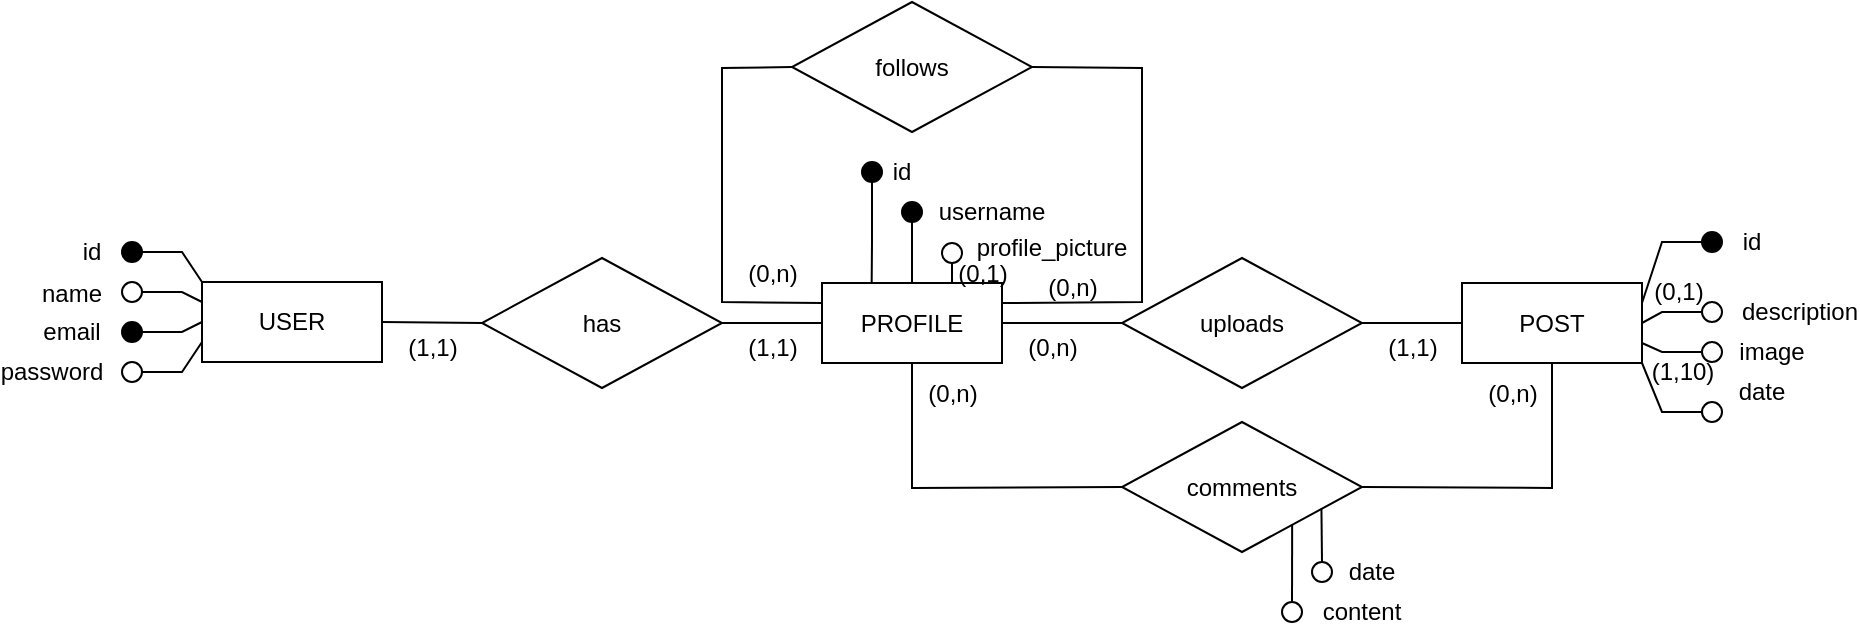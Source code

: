 <mxfile version="21.6.6" type="device">
  <diagram id="TcpIv1mRsalTAPsz7Y_Z" name="Página-1">
    <mxGraphModel dx="1434" dy="758" grid="0" gridSize="5" guides="1" tooltips="1" connect="1" arrows="1" fold="1" page="1" pageScale="1" pageWidth="1169" pageHeight="827" math="0" shadow="0">
      <root>
        <mxCell id="0" />
        <mxCell id="1" parent="0" />
        <mxCell id="zyEopgTi7AJE60l7FQdP-1" value="USER" style="rounded=0;whiteSpace=wrap;html=1;" parent="1" vertex="1">
          <mxGeometry x="225" y="335" width="90" height="40" as="geometry" />
        </mxCell>
        <mxCell id="zyEopgTi7AJE60l7FQdP-2" value="has" style="shape=rhombus;perimeter=rhombusPerimeter;whiteSpace=wrap;html=1;align=center;fillColor=none;gradientColor=none;" parent="1" vertex="1">
          <mxGeometry x="365" y="323" width="120" height="65" as="geometry" />
        </mxCell>
        <mxCell id="zyEopgTi7AJE60l7FQdP-3" value="" style="endArrow=none;html=1;rounded=0;entryX=0;entryY=0.5;entryDx=0;entryDy=0;" parent="1" target="zyEopgTi7AJE60l7FQdP-2" edge="1">
          <mxGeometry relative="1" as="geometry">
            <mxPoint x="315" y="355" as="sourcePoint" />
            <mxPoint x="475" y="355" as="targetPoint" />
          </mxGeometry>
        </mxCell>
        <mxCell id="zyEopgTi7AJE60l7FQdP-4" value="" style="endArrow=none;html=1;rounded=0;entryX=0;entryY=0.5;entryDx=0;entryDy=0;exitX=1;exitY=0.5;exitDx=0;exitDy=0;" parent="1" source="zyEopgTi7AJE60l7FQdP-2" target="zyEopgTi7AJE60l7FQdP-5" edge="1">
          <mxGeometry relative="1" as="geometry">
            <mxPoint x="515" y="355" as="sourcePoint" />
            <mxPoint x="545" y="355.5" as="targetPoint" />
          </mxGeometry>
        </mxCell>
        <mxCell id="zyEopgTi7AJE60l7FQdP-5" value="PROFILE" style="rounded=0;whiteSpace=wrap;html=1;gradientColor=none;fillColor=none;" parent="1" vertex="1">
          <mxGeometry x="535" y="335.5" width="90" height="40" as="geometry" />
        </mxCell>
        <mxCell id="zyEopgTi7AJE60l7FQdP-11" value="" style="ellipse;whiteSpace=wrap;html=1;aspect=fixed;" parent="1" vertex="1">
          <mxGeometry x="185" y="375" width="10" height="10" as="geometry" />
        </mxCell>
        <mxCell id="zyEopgTi7AJE60l7FQdP-12" value="" style="ellipse;whiteSpace=wrap;html=1;aspect=fixed;strokeColor=#000000;fillStyle=solid;fillColor=#000000;" parent="1" vertex="1">
          <mxGeometry x="185" y="355" width="10" height="10" as="geometry" />
        </mxCell>
        <mxCell id="zyEopgTi7AJE60l7FQdP-13" value="" style="ellipse;whiteSpace=wrap;html=1;aspect=fixed;" parent="1" vertex="1">
          <mxGeometry x="185" y="335" width="10" height="10" as="geometry" />
        </mxCell>
        <mxCell id="zyEopgTi7AJE60l7FQdP-14" value="" style="ellipse;whiteSpace=wrap;html=1;aspect=fixed;fillColor=#000000;" parent="1" vertex="1">
          <mxGeometry x="185" y="315" width="10" height="10" as="geometry" />
        </mxCell>
        <mxCell id="zyEopgTi7AJE60l7FQdP-20" value="" style="endArrow=none;html=1;rounded=0;entryX=1;entryY=0.5;entryDx=0;entryDy=0;exitX=0;exitY=0;exitDx=0;exitDy=0;" parent="1" source="zyEopgTi7AJE60l7FQdP-1" target="zyEopgTi7AJE60l7FQdP-14" edge="1">
          <mxGeometry width="50" height="50" relative="1" as="geometry">
            <mxPoint x="205" y="365" as="sourcePoint" />
            <mxPoint x="255" y="315" as="targetPoint" />
            <Array as="points">
              <mxPoint x="215" y="320" />
            </Array>
          </mxGeometry>
        </mxCell>
        <mxCell id="zyEopgTi7AJE60l7FQdP-21" value="" style="endArrow=none;html=1;rounded=0;entryX=1;entryY=0.5;entryDx=0;entryDy=0;exitX=0;exitY=0.25;exitDx=0;exitDy=0;" parent="1" source="zyEopgTi7AJE60l7FQdP-1" target="zyEopgTi7AJE60l7FQdP-13" edge="1">
          <mxGeometry width="50" height="50" relative="1" as="geometry">
            <mxPoint x="235" y="345" as="sourcePoint" />
            <mxPoint x="205" y="330" as="targetPoint" />
            <Array as="points">
              <mxPoint x="215" y="340" />
            </Array>
          </mxGeometry>
        </mxCell>
        <mxCell id="zyEopgTi7AJE60l7FQdP-22" value="" style="endArrow=none;html=1;rounded=0;entryX=1;entryY=0.5;entryDx=0;entryDy=0;exitX=0;exitY=0.5;exitDx=0;exitDy=0;" parent="1" source="zyEopgTi7AJE60l7FQdP-1" target="zyEopgTi7AJE60l7FQdP-12" edge="1">
          <mxGeometry width="50" height="50" relative="1" as="geometry">
            <mxPoint x="245" y="355" as="sourcePoint" />
            <mxPoint x="215" y="340" as="targetPoint" />
            <Array as="points">
              <mxPoint x="215" y="360" />
            </Array>
          </mxGeometry>
        </mxCell>
        <mxCell id="zyEopgTi7AJE60l7FQdP-23" value="" style="endArrow=none;html=1;rounded=0;entryX=1;entryY=0.5;entryDx=0;entryDy=0;exitX=0;exitY=0.75;exitDx=0;exitDy=0;" parent="1" source="zyEopgTi7AJE60l7FQdP-1" target="zyEopgTi7AJE60l7FQdP-11" edge="1">
          <mxGeometry width="50" height="50" relative="1" as="geometry">
            <mxPoint x="255" y="365" as="sourcePoint" />
            <mxPoint x="225" y="350" as="targetPoint" />
            <Array as="points">
              <mxPoint x="215" y="380" />
            </Array>
          </mxGeometry>
        </mxCell>
        <mxCell id="zyEopgTi7AJE60l7FQdP-29" value="id" style="text;html=1;strokeColor=none;fillColor=none;align=center;verticalAlign=middle;whiteSpace=wrap;rounded=0;" parent="1" vertex="1">
          <mxGeometry x="155" y="315" width="30" height="10" as="geometry" />
        </mxCell>
        <mxCell id="zyEopgTi7AJE60l7FQdP-30" value="name" style="text;html=1;strokeColor=none;fillColor=none;align=center;verticalAlign=middle;whiteSpace=wrap;rounded=0;" parent="1" vertex="1">
          <mxGeometry x="145" y="335.5" width="30" height="10" as="geometry" />
        </mxCell>
        <mxCell id="zyEopgTi7AJE60l7FQdP-31" value="email" style="text;html=1;strokeColor=none;fillColor=none;align=center;verticalAlign=middle;whiteSpace=wrap;rounded=0;" parent="1" vertex="1">
          <mxGeometry x="145" y="355" width="30" height="10" as="geometry" />
        </mxCell>
        <mxCell id="zyEopgTi7AJE60l7FQdP-32" value="password" style="text;html=1;strokeColor=none;fillColor=none;align=center;verticalAlign=middle;whiteSpace=wrap;rounded=0;" parent="1" vertex="1">
          <mxGeometry x="135" y="375" width="30" height="10" as="geometry" />
        </mxCell>
        <mxCell id="zyEopgTi7AJE60l7FQdP-33" value="(1,1)" style="text;html=1;align=center;verticalAlign=middle;resizable=0;points=[];autosize=1;strokeColor=none;fillColor=none;" parent="1" vertex="1">
          <mxGeometry x="315" y="353" width="50" height="30" as="geometry" />
        </mxCell>
        <mxCell id="zyEopgTi7AJE60l7FQdP-34" value="(1,1)" style="text;html=1;align=center;verticalAlign=middle;resizable=0;points=[];autosize=1;strokeColor=none;fillColor=none;" parent="1" vertex="1">
          <mxGeometry x="485" y="353" width="50" height="30" as="geometry" />
        </mxCell>
        <mxCell id="zyEopgTi7AJE60l7FQdP-40" value="uploads" style="shape=rhombus;perimeter=rhombusPerimeter;whiteSpace=wrap;html=1;align=center;fillColor=none;gradientColor=none;" parent="1" vertex="1">
          <mxGeometry x="685" y="323" width="120" height="65" as="geometry" />
        </mxCell>
        <mxCell id="zyEopgTi7AJE60l7FQdP-41" value="" style="endArrow=none;html=1;rounded=0;entryX=0;entryY=0.5;entryDx=0;entryDy=0;exitX=1;exitY=0.5;exitDx=0;exitDy=0;" parent="1" source="zyEopgTi7AJE60l7FQdP-40" target="zyEopgTi7AJE60l7FQdP-42" edge="1">
          <mxGeometry relative="1" as="geometry">
            <mxPoint x="835" y="355" as="sourcePoint" />
            <mxPoint x="865" y="355.5" as="targetPoint" />
          </mxGeometry>
        </mxCell>
        <mxCell id="zyEopgTi7AJE60l7FQdP-42" value="POST" style="rounded=0;whiteSpace=wrap;html=1;gradientColor=none;fillColor=none;" parent="1" vertex="1">
          <mxGeometry x="855" y="335.5" width="90" height="40" as="geometry" />
        </mxCell>
        <mxCell id="zyEopgTi7AJE60l7FQdP-43" value="" style="ellipse;whiteSpace=wrap;html=1;aspect=fixed;" parent="1" vertex="1">
          <mxGeometry x="975" y="395" width="10" height="10" as="geometry" />
        </mxCell>
        <mxCell id="zyEopgTi7AJE60l7FQdP-44" value="" style="ellipse;whiteSpace=wrap;html=1;aspect=fixed;" parent="1" vertex="1">
          <mxGeometry x="975" y="365" width="10" height="10" as="geometry" />
        </mxCell>
        <mxCell id="zyEopgTi7AJE60l7FQdP-45" value="" style="ellipse;whiteSpace=wrap;html=1;aspect=fixed;" parent="1" vertex="1">
          <mxGeometry x="975" y="345" width="10" height="10" as="geometry" />
        </mxCell>
        <mxCell id="zyEopgTi7AJE60l7FQdP-46" value="" style="ellipse;whiteSpace=wrap;html=1;aspect=fixed;fillColor=#000000;" parent="1" vertex="1">
          <mxGeometry x="975" y="310" width="10" height="10" as="geometry" />
        </mxCell>
        <mxCell id="zyEopgTi7AJE60l7FQdP-49" value="" style="endArrow=none;html=1;rounded=0;exitX=1;exitY=0.25;exitDx=0;exitDy=0;entryX=0;entryY=0.5;entryDx=0;entryDy=0;" parent="1" source="zyEopgTi7AJE60l7FQdP-42" target="zyEopgTi7AJE60l7FQdP-46" edge="1">
          <mxGeometry width="50" height="50" relative="1" as="geometry">
            <mxPoint x="955" y="346" as="sourcePoint" />
            <mxPoint x="985" y="320" as="targetPoint" />
            <Array as="points">
              <mxPoint x="955" y="315" />
            </Array>
          </mxGeometry>
        </mxCell>
        <mxCell id="zyEopgTi7AJE60l7FQdP-50" value="" style="endArrow=none;html=1;rounded=0;exitX=1;exitY=0.5;exitDx=0;exitDy=0;entryX=0;entryY=0.5;entryDx=0;entryDy=0;" parent="1" source="zyEopgTi7AJE60l7FQdP-42" target="zyEopgTi7AJE60l7FQdP-45" edge="1">
          <mxGeometry width="50" height="50" relative="1" as="geometry">
            <mxPoint x="965" y="356" as="sourcePoint" />
            <mxPoint x="995" y="330" as="targetPoint" />
            <Array as="points">
              <mxPoint x="955" y="350" />
            </Array>
          </mxGeometry>
        </mxCell>
        <mxCell id="zyEopgTi7AJE60l7FQdP-51" value="" style="endArrow=none;html=1;rounded=0;exitX=1;exitY=0.75;exitDx=0;exitDy=0;entryX=0;entryY=0.5;entryDx=0;entryDy=0;" parent="1" source="zyEopgTi7AJE60l7FQdP-42" target="zyEopgTi7AJE60l7FQdP-44" edge="1">
          <mxGeometry width="50" height="50" relative="1" as="geometry">
            <mxPoint x="975" y="366" as="sourcePoint" />
            <mxPoint x="1005" y="340" as="targetPoint" />
            <Array as="points">
              <mxPoint x="955" y="370" />
            </Array>
          </mxGeometry>
        </mxCell>
        <mxCell id="zyEopgTi7AJE60l7FQdP-52" value="" style="endArrow=none;html=1;rounded=0;exitX=1;exitY=1;exitDx=0;exitDy=0;entryX=0;entryY=0.5;entryDx=0;entryDy=0;" parent="1" source="zyEopgTi7AJE60l7FQdP-42" target="zyEopgTi7AJE60l7FQdP-43" edge="1">
          <mxGeometry width="50" height="50" relative="1" as="geometry">
            <mxPoint x="985" y="376" as="sourcePoint" />
            <mxPoint x="1015" y="350" as="targetPoint" />
            <Array as="points">
              <mxPoint x="955" y="400" />
            </Array>
          </mxGeometry>
        </mxCell>
        <mxCell id="zyEopgTi7AJE60l7FQdP-54" value="id" style="text;html=1;strokeColor=none;fillColor=none;align=center;verticalAlign=middle;whiteSpace=wrap;rounded=0;" parent="1" vertex="1">
          <mxGeometry x="975" y="310" width="50" height="10" as="geometry" />
        </mxCell>
        <mxCell id="zyEopgTi7AJE60l7FQdP-55" value="description" style="text;html=1;strokeColor=none;fillColor=none;align=center;verticalAlign=middle;whiteSpace=wrap;rounded=0;" parent="1" vertex="1">
          <mxGeometry x="995" y="345" width="58" height="10" as="geometry" />
        </mxCell>
        <mxCell id="zyEopgTi7AJE60l7FQdP-56" value="image" style="text;html=1;strokeColor=none;fillColor=none;align=center;verticalAlign=middle;whiteSpace=wrap;rounded=0;" parent="1" vertex="1">
          <mxGeometry x="995" y="365" width="30" height="10" as="geometry" />
        </mxCell>
        <mxCell id="zyEopgTi7AJE60l7FQdP-57" value="date" style="text;html=1;strokeColor=none;fillColor=none;align=center;verticalAlign=middle;whiteSpace=wrap;rounded=0;" parent="1" vertex="1">
          <mxGeometry x="985" y="385" width="40" height="10" as="geometry" />
        </mxCell>
        <mxCell id="zyEopgTi7AJE60l7FQdP-58" value="(1,1)" style="text;html=1;align=center;verticalAlign=middle;resizable=0;points=[];autosize=1;strokeColor=none;fillColor=none;" parent="1" vertex="1">
          <mxGeometry x="805" y="353" width="50" height="30" as="geometry" />
        </mxCell>
        <mxCell id="zyEopgTi7AJE60l7FQdP-59" value="follows" style="shape=rhombus;perimeter=rhombusPerimeter;whiteSpace=wrap;html=1;align=center;fillColor=none;gradientColor=none;" parent="1" vertex="1">
          <mxGeometry x="520" y="195" width="120" height="65" as="geometry" />
        </mxCell>
        <mxCell id="zyEopgTi7AJE60l7FQdP-60" value="" style="endArrow=none;html=1;rounded=0;entryX=0;entryY=0.5;entryDx=0;entryDy=0;exitX=0;exitY=0.25;exitDx=0;exitDy=0;" parent="1" source="zyEopgTi7AJE60l7FQdP-5" target="zyEopgTi7AJE60l7FQdP-59" edge="1">
          <mxGeometry width="50" height="50" relative="1" as="geometry">
            <mxPoint x="365" y="295" as="sourcePoint" />
            <mxPoint x="415" y="245" as="targetPoint" />
            <Array as="points">
              <mxPoint x="485" y="345" />
              <mxPoint x="485" y="228" />
            </Array>
          </mxGeometry>
        </mxCell>
        <mxCell id="zyEopgTi7AJE60l7FQdP-61" value="" style="endArrow=none;html=1;rounded=0;entryX=1;entryY=0.5;entryDx=0;entryDy=0;exitX=1;exitY=0.25;exitDx=0;exitDy=0;" parent="1" source="zyEopgTi7AJE60l7FQdP-5" target="zyEopgTi7AJE60l7FQdP-59" edge="1">
          <mxGeometry width="50" height="50" relative="1" as="geometry">
            <mxPoint x="545" y="356" as="sourcePoint" />
            <mxPoint x="530" y="238" as="targetPoint" />
            <Array as="points">
              <mxPoint x="695" y="345" />
              <mxPoint x="695" y="228" />
            </Array>
          </mxGeometry>
        </mxCell>
        <mxCell id="zyEopgTi7AJE60l7FQdP-62" value="" style="endArrow=none;html=1;rounded=0;entryX=0;entryY=0.5;entryDx=0;entryDy=0;exitX=1;exitY=0.5;exitDx=0;exitDy=0;" parent="1" source="zyEopgTi7AJE60l7FQdP-5" target="zyEopgTi7AJE60l7FQdP-40" edge="1">
          <mxGeometry relative="1" as="geometry">
            <mxPoint x="495" y="366" as="sourcePoint" />
            <mxPoint x="545" y="366" as="targetPoint" />
          </mxGeometry>
        </mxCell>
        <mxCell id="zyEopgTi7AJE60l7FQdP-63" value="comments" style="shape=rhombus;perimeter=rhombusPerimeter;whiteSpace=wrap;html=1;align=center;fillColor=none;gradientColor=none;" parent="1" vertex="1">
          <mxGeometry x="685" y="405" width="120" height="65" as="geometry" />
        </mxCell>
        <mxCell id="zyEopgTi7AJE60l7FQdP-64" value="" style="ellipse;whiteSpace=wrap;html=1;aspect=fixed;fillColor=#000000;" parent="1" vertex="1">
          <mxGeometry x="555" y="275" width="10" height="10" as="geometry" />
        </mxCell>
        <mxCell id="zyEopgTi7AJE60l7FQdP-65" value="" style="endArrow=none;html=1;rounded=0;entryX=0.5;entryY=1;entryDx=0;entryDy=0;exitX=0.276;exitY=-0.004;exitDx=0;exitDy=0;exitPerimeter=0;" parent="1" source="zyEopgTi7AJE60l7FQdP-5" target="zyEopgTi7AJE60l7FQdP-64" edge="1">
          <mxGeometry width="50" height="50" relative="1" as="geometry">
            <mxPoint x="675" y="315" as="sourcePoint" />
            <mxPoint x="655" y="300" as="targetPoint" />
            <Array as="points">
              <mxPoint x="560" y="315" />
            </Array>
          </mxGeometry>
        </mxCell>
        <mxCell id="zyEopgTi7AJE60l7FQdP-66" value="profile_picture" style="text;html=1;strokeColor=none;fillColor=none;align=center;verticalAlign=middle;whiteSpace=wrap;rounded=0;" parent="1" vertex="1">
          <mxGeometry x="635" y="313" width="30" height="10" as="geometry" />
        </mxCell>
        <mxCell id="zyEopgTi7AJE60l7FQdP-68" value="" style="ellipse;whiteSpace=wrap;html=1;aspect=fixed;fillColor=#000000;" parent="1" vertex="1">
          <mxGeometry x="575" y="295" width="10" height="10" as="geometry" />
        </mxCell>
        <mxCell id="zyEopgTi7AJE60l7FQdP-69" value="" style="endArrow=none;html=1;rounded=0;entryX=0.5;entryY=1;entryDx=0;entryDy=0;exitX=0.5;exitY=0;exitDx=0;exitDy=0;" parent="1" source="zyEopgTi7AJE60l7FQdP-5" target="zyEopgTi7AJE60l7FQdP-68" edge="1">
          <mxGeometry width="50" height="50" relative="1" as="geometry">
            <mxPoint x="570" y="345" as="sourcePoint" />
            <mxPoint x="665" y="310" as="targetPoint" />
            <Array as="points" />
          </mxGeometry>
        </mxCell>
        <mxCell id="zyEopgTi7AJE60l7FQdP-70" value="" style="ellipse;whiteSpace=wrap;html=1;aspect=fixed;" parent="1" vertex="1">
          <mxGeometry x="595" y="315.5" width="10" height="10" as="geometry" />
        </mxCell>
        <mxCell id="zyEopgTi7AJE60l7FQdP-71" value="" style="endArrow=none;html=1;rounded=0;entryX=0.5;entryY=1;entryDx=0;entryDy=0;" parent="1" target="zyEopgTi7AJE60l7FQdP-70" edge="1">
          <mxGeometry width="50" height="50" relative="1" as="geometry">
            <mxPoint x="600" y="335.5" as="sourcePoint" />
            <mxPoint x="695" y="315.5" as="targetPoint" />
            <Array as="points">
              <mxPoint x="600" y="330.5" />
            </Array>
          </mxGeometry>
        </mxCell>
        <mxCell id="zyEopgTi7AJE60l7FQdP-72" value="username" style="text;html=1;strokeColor=none;fillColor=none;align=center;verticalAlign=middle;whiteSpace=wrap;rounded=0;" parent="1" vertex="1">
          <mxGeometry x="600" y="295" width="40" height="10" as="geometry" />
        </mxCell>
        <mxCell id="zyEopgTi7AJE60l7FQdP-73" value="" style="endArrow=none;html=1;rounded=0;entryX=0.5;entryY=1;entryDx=0;entryDy=0;exitX=0;exitY=0.5;exitDx=0;exitDy=0;" parent="1" source="zyEopgTi7AJE60l7FQdP-63" target="zyEopgTi7AJE60l7FQdP-5" edge="1">
          <mxGeometry width="50" height="50" relative="1" as="geometry">
            <mxPoint x="545" y="465" as="sourcePoint" />
            <mxPoint x="595" y="415" as="targetPoint" />
            <Array as="points">
              <mxPoint x="580" y="438" />
            </Array>
          </mxGeometry>
        </mxCell>
        <mxCell id="zyEopgTi7AJE60l7FQdP-74" value="" style="endArrow=none;html=1;rounded=0;entryX=1;entryY=0.5;entryDx=0;entryDy=0;exitX=0.5;exitY=1;exitDx=0;exitDy=0;" parent="1" source="zyEopgTi7AJE60l7FQdP-42" target="zyEopgTi7AJE60l7FQdP-63" edge="1">
          <mxGeometry width="50" height="50" relative="1" as="geometry">
            <mxPoint x="695" y="448" as="sourcePoint" />
            <mxPoint x="590" y="386" as="targetPoint" />
            <Array as="points">
              <mxPoint x="900" y="438" />
            </Array>
          </mxGeometry>
        </mxCell>
        <mxCell id="zyEopgTi7AJE60l7FQdP-77" value="id" style="text;html=1;strokeColor=none;fillColor=none;align=center;verticalAlign=middle;whiteSpace=wrap;rounded=0;" parent="1" vertex="1">
          <mxGeometry x="555" y="275" width="40" height="10" as="geometry" />
        </mxCell>
        <mxCell id="zyEopgTi7AJE60l7FQdP-78" value="(0,n)" style="text;html=1;align=center;verticalAlign=middle;resizable=0;points=[];autosize=1;strokeColor=none;fillColor=none;" parent="1" vertex="1">
          <mxGeometry x="625" y="353" width="50" height="30" as="geometry" />
        </mxCell>
        <mxCell id="zyEopgTi7AJE60l7FQdP-79" value="date" style="text;html=1;strokeColor=none;fillColor=none;align=center;verticalAlign=middle;whiteSpace=wrap;rounded=0;" parent="1" vertex="1">
          <mxGeometry x="795" y="475" width="30" height="10" as="geometry" />
        </mxCell>
        <mxCell id="zyEopgTi7AJE60l7FQdP-80" value="" style="ellipse;whiteSpace=wrap;html=1;aspect=fixed;fillColor=none;" parent="1" vertex="1">
          <mxGeometry x="765" y="495" width="10" height="10" as="geometry" />
        </mxCell>
        <mxCell id="zyEopgTi7AJE60l7FQdP-81" value="" style="endArrow=none;html=1;rounded=0;entryX=0.5;entryY=0;entryDx=0;entryDy=0;exitX=0.709;exitY=0.788;exitDx=0;exitDy=0;exitPerimeter=0;" parent="1" source="zyEopgTi7AJE60l7FQdP-63" target="zyEopgTi7AJE60l7FQdP-80" edge="1">
          <mxGeometry width="50" height="50" relative="1" as="geometry">
            <mxPoint x="770" y="536" as="sourcePoint" />
            <mxPoint x="855" y="510" as="targetPoint" />
            <Array as="points" />
          </mxGeometry>
        </mxCell>
        <mxCell id="zyEopgTi7AJE60l7FQdP-82" value="" style="ellipse;whiteSpace=wrap;html=1;aspect=fixed;" parent="1" vertex="1">
          <mxGeometry x="780" y="475" width="10" height="10" as="geometry" />
        </mxCell>
        <mxCell id="zyEopgTi7AJE60l7FQdP-83" value="" style="endArrow=none;html=1;rounded=0;entryX=0.5;entryY=0;entryDx=0;entryDy=0;exitX=0.831;exitY=0.667;exitDx=0;exitDy=0;exitPerimeter=0;" parent="1" source="zyEopgTi7AJE60l7FQdP-63" target="zyEopgTi7AJE60l7FQdP-82" edge="1">
          <mxGeometry width="50" height="50" relative="1" as="geometry">
            <mxPoint x="790" y="535.5" as="sourcePoint" />
            <mxPoint x="885" y="515.5" as="targetPoint" />
            <Array as="points" />
          </mxGeometry>
        </mxCell>
        <mxCell id="zyEopgTi7AJE60l7FQdP-84" value="content" style="text;html=1;strokeColor=none;fillColor=none;align=center;verticalAlign=middle;whiteSpace=wrap;rounded=0;" parent="1" vertex="1">
          <mxGeometry x="785" y="495" width="40" height="10" as="geometry" />
        </mxCell>
        <mxCell id="zyEopgTi7AJE60l7FQdP-85" value="(0,n)" style="text;html=1;align=center;verticalAlign=middle;resizable=0;points=[];autosize=1;strokeColor=none;fillColor=none;" parent="1" vertex="1">
          <mxGeometry x="575" y="375.5" width="50" height="30" as="geometry" />
        </mxCell>
        <mxCell id="zyEopgTi7AJE60l7FQdP-86" value="(0,n)" style="text;html=1;align=center;verticalAlign=middle;resizable=0;points=[];autosize=1;strokeColor=none;fillColor=none;" parent="1" vertex="1">
          <mxGeometry x="855" y="375.5" width="50" height="30" as="geometry" />
        </mxCell>
        <mxCell id="zyEopgTi7AJE60l7FQdP-87" value="(0,n)" style="text;html=1;align=center;verticalAlign=middle;resizable=0;points=[];autosize=1;strokeColor=none;fillColor=none;" parent="1" vertex="1">
          <mxGeometry x="635" y="323" width="50" height="30" as="geometry" />
        </mxCell>
        <mxCell id="zyEopgTi7AJE60l7FQdP-88" value="(0,n)" style="text;html=1;align=center;verticalAlign=middle;resizable=0;points=[];autosize=1;strokeColor=none;fillColor=none;" parent="1" vertex="1">
          <mxGeometry x="485" y="315.5" width="50" height="30" as="geometry" />
        </mxCell>
        <mxCell id="zyEopgTi7AJE60l7FQdP-89" value="(0,1)" style="text;html=1;align=center;verticalAlign=middle;resizable=0;points=[];autosize=1;strokeColor=none;fillColor=none;" parent="1" vertex="1">
          <mxGeometry x="590" y="315.5" width="50" height="30" as="geometry" />
        </mxCell>
        <mxCell id="zyEopgTi7AJE60l7FQdP-90" value="(1,10)" style="text;html=1;align=center;verticalAlign=middle;resizable=0;points=[];autosize=1;strokeColor=none;fillColor=none;" parent="1" vertex="1">
          <mxGeometry x="940" y="365" width="50" height="30" as="geometry" />
        </mxCell>
        <mxCell id="zyEopgTi7AJE60l7FQdP-91" value="(0,1)" style="text;html=1;align=center;verticalAlign=middle;resizable=0;points=[];autosize=1;strokeColor=none;fillColor=none;" parent="1" vertex="1">
          <mxGeometry x="940" y="325" width="45" height="30" as="geometry" />
        </mxCell>
      </root>
    </mxGraphModel>
  </diagram>
</mxfile>
